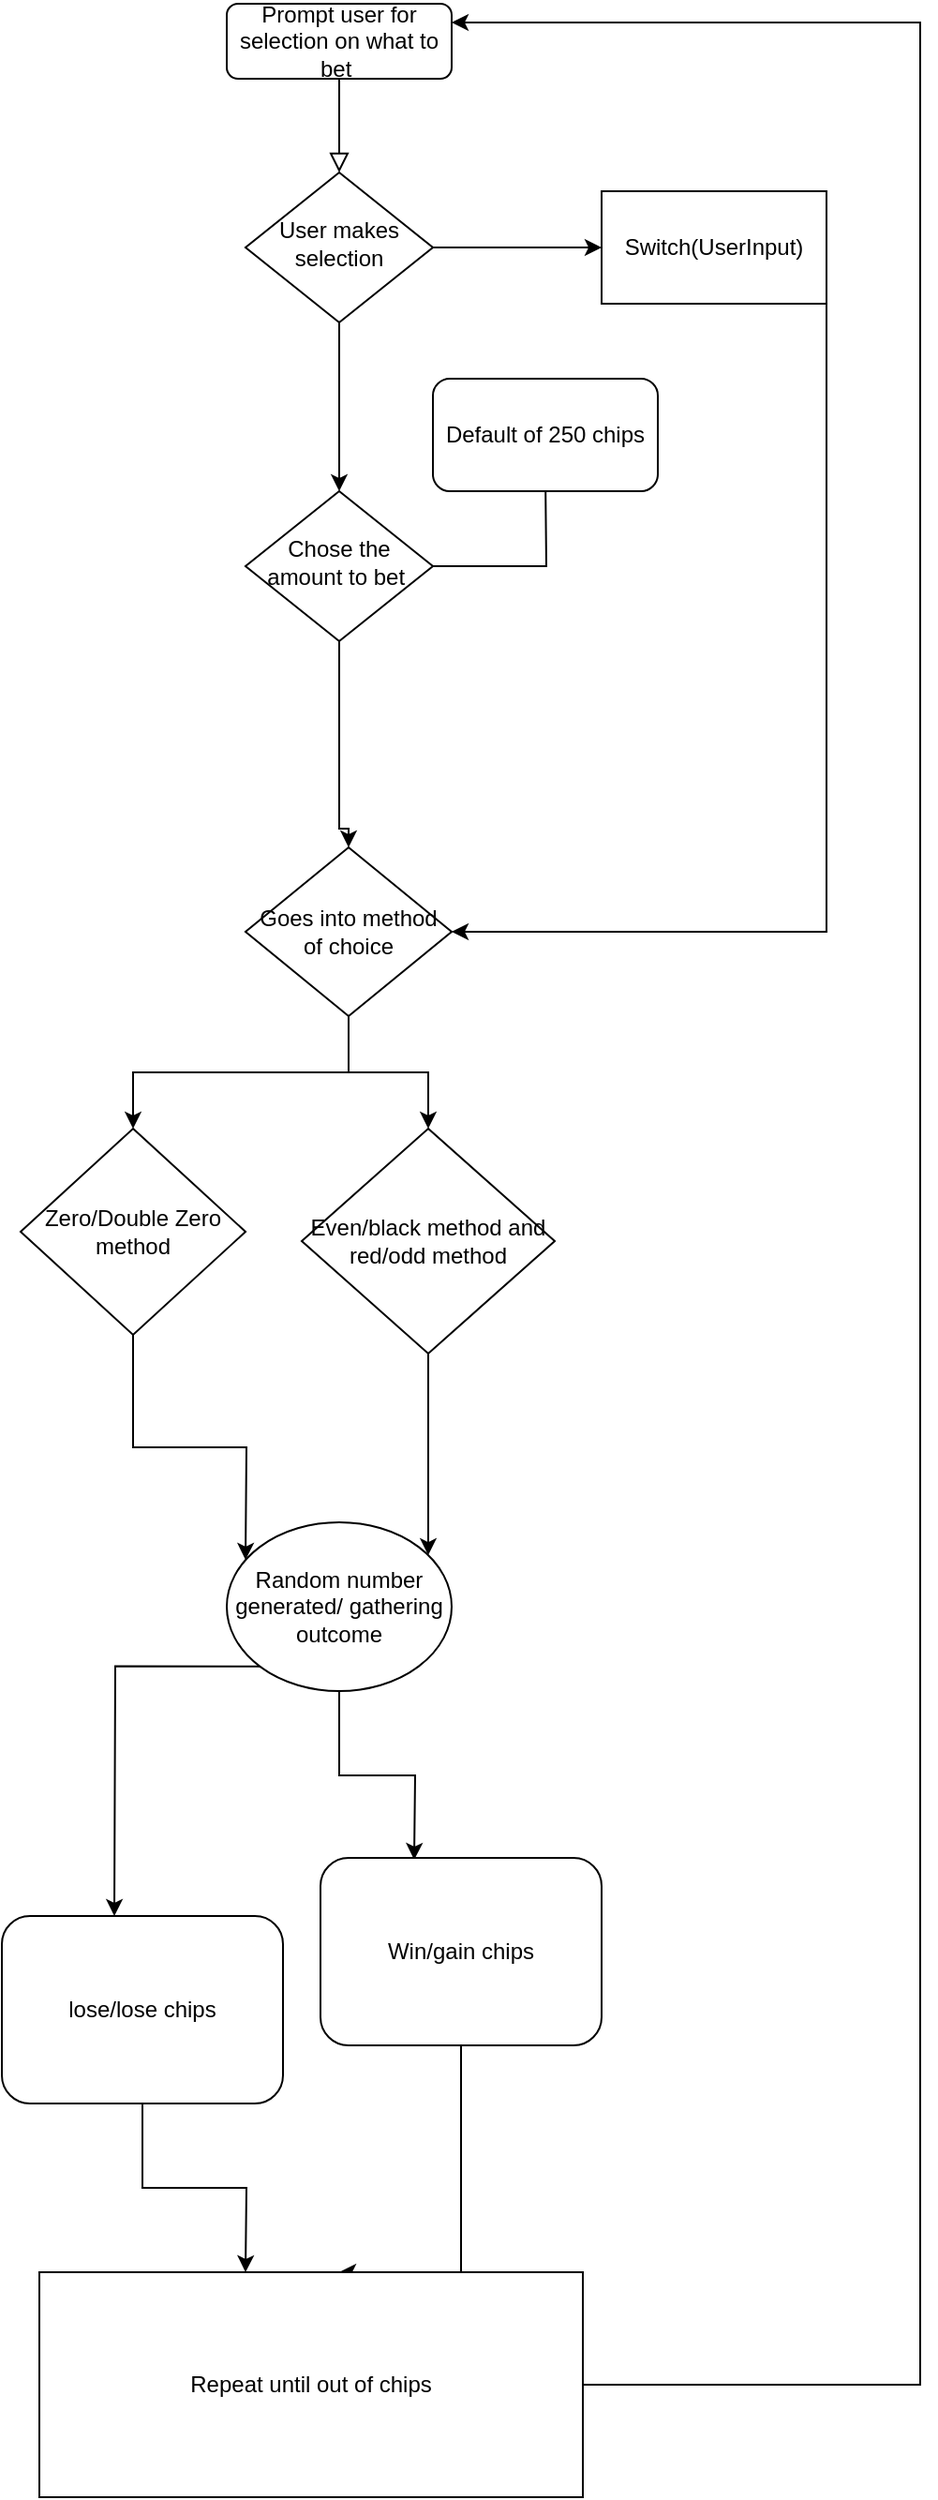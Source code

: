 <mxfile version="14.5.1" type="device"><diagram id="C5RBs43oDa-KdzZeNtuy" name="Page-1"><mxGraphModel dx="1422" dy="822" grid="1" gridSize="10" guides="1" tooltips="1" connect="1" arrows="1" fold="1" page="1" pageScale="1" pageWidth="827" pageHeight="1169" math="0" shadow="0"><root><mxCell id="WIyWlLk6GJQsqaUBKTNV-0"/><mxCell id="WIyWlLk6GJQsqaUBKTNV-1" parent="WIyWlLk6GJQsqaUBKTNV-0"/><mxCell id="WIyWlLk6GJQsqaUBKTNV-2" value="" style="rounded=0;html=1;jettySize=auto;orthogonalLoop=1;fontSize=11;endArrow=block;endFill=0;endSize=8;strokeWidth=1;shadow=0;labelBackgroundColor=none;edgeStyle=orthogonalEdgeStyle;" parent="WIyWlLk6GJQsqaUBKTNV-1" source="WIyWlLk6GJQsqaUBKTNV-3" target="WIyWlLk6GJQsqaUBKTNV-6" edge="1"><mxGeometry relative="1" as="geometry"/></mxCell><mxCell id="WIyWlLk6GJQsqaUBKTNV-3" value="Prompt user for selection on what to bet&amp;nbsp;" style="rounded=1;whiteSpace=wrap;html=1;fontSize=12;glass=0;strokeWidth=1;shadow=0;" parent="WIyWlLk6GJQsqaUBKTNV-1" vertex="1"><mxGeometry x="160" y="80" width="120" height="40" as="geometry"/></mxCell><mxCell id="aVi2ggk4EqZu3tBnYjje-0" value="" style="edgeStyle=orthogonalEdgeStyle;rounded=0;orthogonalLoop=1;jettySize=auto;html=1;" edge="1" parent="WIyWlLk6GJQsqaUBKTNV-1" source="WIyWlLk6GJQsqaUBKTNV-6" target="WIyWlLk6GJQsqaUBKTNV-10"><mxGeometry relative="1" as="geometry"/></mxCell><mxCell id="aVi2ggk4EqZu3tBnYjje-5" style="edgeStyle=orthogonalEdgeStyle;rounded=0;orthogonalLoop=1;jettySize=auto;html=1;exitX=1;exitY=0.5;exitDx=0;exitDy=0;" edge="1" parent="WIyWlLk6GJQsqaUBKTNV-1" source="WIyWlLk6GJQsqaUBKTNV-6"><mxGeometry relative="1" as="geometry"><mxPoint x="360" y="210" as="targetPoint"/></mxGeometry></mxCell><mxCell id="WIyWlLk6GJQsqaUBKTNV-6" value="User makes selection" style="rhombus;whiteSpace=wrap;html=1;shadow=0;fontFamily=Helvetica;fontSize=12;align=center;strokeWidth=1;spacing=6;spacingTop=-4;" parent="WIyWlLk6GJQsqaUBKTNV-1" vertex="1"><mxGeometry x="170" y="170" width="100" height="80" as="geometry"/></mxCell><mxCell id="aVi2ggk4EqZu3tBnYjje-1" style="edgeStyle=orthogonalEdgeStyle;rounded=0;orthogonalLoop=1;jettySize=auto;html=1;exitX=0.5;exitY=1;exitDx=0;exitDy=0;entryX=0.5;entryY=0;entryDx=0;entryDy=0;" edge="1" parent="WIyWlLk6GJQsqaUBKTNV-1" source="WIyWlLk6GJQsqaUBKTNV-10" target="aVi2ggk4EqZu3tBnYjje-7"><mxGeometry relative="1" as="geometry"><mxPoint x="230" y="520" as="targetPoint"/><Array as="points"><mxPoint x="220" y="520"/><mxPoint x="225" y="520"/></Array></mxGeometry></mxCell><mxCell id="aVi2ggk4EqZu3tBnYjje-2" style="edgeStyle=orthogonalEdgeStyle;rounded=0;orthogonalLoop=1;jettySize=auto;html=1;exitX=1;exitY=0.5;exitDx=0;exitDy=0;" edge="1" parent="WIyWlLk6GJQsqaUBKTNV-1" source="WIyWlLk6GJQsqaUBKTNV-10"><mxGeometry relative="1" as="geometry"><mxPoint x="330" y="330" as="targetPoint"/></mxGeometry></mxCell><mxCell id="WIyWlLk6GJQsqaUBKTNV-10" value="Chose the amount to bet&amp;nbsp;" style="rhombus;whiteSpace=wrap;html=1;shadow=0;fontFamily=Helvetica;fontSize=12;align=center;strokeWidth=1;spacing=6;spacingTop=-4;" parent="WIyWlLk6GJQsqaUBKTNV-1" vertex="1"><mxGeometry x="170" y="340" width="100" height="80" as="geometry"/></mxCell><mxCell id="aVi2ggk4EqZu3tBnYjje-4" value="Default of 250 chips" style="rounded=1;whiteSpace=wrap;html=1;" vertex="1" parent="WIyWlLk6GJQsqaUBKTNV-1"><mxGeometry x="270" y="280" width="120" height="60" as="geometry"/></mxCell><mxCell id="aVi2ggk4EqZu3tBnYjje-9" style="edgeStyle=orthogonalEdgeStyle;rounded=0;orthogonalLoop=1;jettySize=auto;html=1;exitX=1;exitY=1;exitDx=0;exitDy=0;entryX=1;entryY=0.5;entryDx=0;entryDy=0;" edge="1" parent="WIyWlLk6GJQsqaUBKTNV-1" source="aVi2ggk4EqZu3tBnYjje-6" target="aVi2ggk4EqZu3tBnYjje-7"><mxGeometry relative="1" as="geometry"/></mxCell><mxCell id="aVi2ggk4EqZu3tBnYjje-6" value="Switch(UserInput)" style="rounded=0;whiteSpace=wrap;html=1;" vertex="1" parent="WIyWlLk6GJQsqaUBKTNV-1"><mxGeometry x="360" y="180" width="120" height="60" as="geometry"/></mxCell><mxCell id="aVi2ggk4EqZu3tBnYjje-11" style="edgeStyle=orthogonalEdgeStyle;rounded=0;orthogonalLoop=1;jettySize=auto;html=1;" edge="1" parent="WIyWlLk6GJQsqaUBKTNV-1" source="aVi2ggk4EqZu3tBnYjje-7" target="aVi2ggk4EqZu3tBnYjje-14"><mxGeometry relative="1" as="geometry"><mxPoint x="100" y="720" as="targetPoint"/></mxGeometry></mxCell><mxCell id="aVi2ggk4EqZu3tBnYjje-12" style="edgeStyle=orthogonalEdgeStyle;rounded=0;orthogonalLoop=1;jettySize=auto;html=1;exitX=0.5;exitY=1;exitDx=0;exitDy=0;" edge="1" parent="WIyWlLk6GJQsqaUBKTNV-1" source="aVi2ggk4EqZu3tBnYjje-7" target="aVi2ggk4EqZu3tBnYjje-13"><mxGeometry relative="1" as="geometry"><mxPoint x="225" y="720" as="targetPoint"/></mxGeometry></mxCell><mxCell id="aVi2ggk4EqZu3tBnYjje-7" value="Goes into method of choice" style="rhombus;whiteSpace=wrap;html=1;" vertex="1" parent="WIyWlLk6GJQsqaUBKTNV-1"><mxGeometry x="170" y="530" width="110" height="90" as="geometry"/></mxCell><mxCell id="aVi2ggk4EqZu3tBnYjje-16" style="edgeStyle=orthogonalEdgeStyle;rounded=0;orthogonalLoop=1;jettySize=auto;html=1;" edge="1" parent="WIyWlLk6GJQsqaUBKTNV-1" source="aVi2ggk4EqZu3tBnYjje-13" target="aVi2ggk4EqZu3tBnYjje-17"><mxGeometry relative="1" as="geometry"><mxPoint x="230" y="940" as="targetPoint"/><Array as="points"><mxPoint x="210" y="910"/></Array></mxGeometry></mxCell><mxCell id="aVi2ggk4EqZu3tBnYjje-13" value="Even/black method and red/odd method" style="rhombus;whiteSpace=wrap;html=1;" vertex="1" parent="WIyWlLk6GJQsqaUBKTNV-1"><mxGeometry x="200" y="680" width="135" height="120" as="geometry"/></mxCell><mxCell id="aVi2ggk4EqZu3tBnYjje-15" style="edgeStyle=orthogonalEdgeStyle;rounded=0;orthogonalLoop=1;jettySize=auto;html=1;" edge="1" parent="WIyWlLk6GJQsqaUBKTNV-1" source="aVi2ggk4EqZu3tBnYjje-14"><mxGeometry relative="1" as="geometry"><mxPoint x="170" y="910" as="targetPoint"/></mxGeometry></mxCell><mxCell id="aVi2ggk4EqZu3tBnYjje-14" value="Zero/Double Zero method" style="rhombus;whiteSpace=wrap;html=1;" vertex="1" parent="WIyWlLk6GJQsqaUBKTNV-1"><mxGeometry x="50" y="680" width="120" height="110" as="geometry"/></mxCell><mxCell id="aVi2ggk4EqZu3tBnYjje-18" style="edgeStyle=orthogonalEdgeStyle;rounded=0;orthogonalLoop=1;jettySize=auto;html=1;" edge="1" parent="WIyWlLk6GJQsqaUBKTNV-1" source="aVi2ggk4EqZu3tBnYjje-17"><mxGeometry relative="1" as="geometry"><mxPoint x="260" y="1070" as="targetPoint"/></mxGeometry></mxCell><mxCell id="aVi2ggk4EqZu3tBnYjje-20" style="edgeStyle=orthogonalEdgeStyle;rounded=0;orthogonalLoop=1;jettySize=auto;html=1;exitX=0;exitY=1;exitDx=0;exitDy=0;" edge="1" parent="WIyWlLk6GJQsqaUBKTNV-1" source="aVi2ggk4EqZu3tBnYjje-17"><mxGeometry relative="1" as="geometry"><mxPoint x="100" y="1100" as="targetPoint"/></mxGeometry></mxCell><mxCell id="aVi2ggk4EqZu3tBnYjje-17" value="Random number generated/ gathering outcome" style="ellipse;whiteSpace=wrap;html=1;" vertex="1" parent="WIyWlLk6GJQsqaUBKTNV-1"><mxGeometry x="160" y="890" width="120" height="90" as="geometry"/></mxCell><mxCell id="aVi2ggk4EqZu3tBnYjje-26" style="edgeStyle=orthogonalEdgeStyle;rounded=0;orthogonalLoop=1;jettySize=auto;html=1;exitX=0.5;exitY=1;exitDx=0;exitDy=0;" edge="1" parent="WIyWlLk6GJQsqaUBKTNV-1" source="aVi2ggk4EqZu3tBnYjje-19"><mxGeometry relative="1" as="geometry"><mxPoint x="220" y="1290" as="targetPoint"/><Array as="points"><mxPoint x="285" y="1230"/><mxPoint x="285" y="1230"/></Array></mxGeometry></mxCell><mxCell id="aVi2ggk4EqZu3tBnYjje-19" value="Win/gain chips" style="rounded=1;whiteSpace=wrap;html=1;" vertex="1" parent="WIyWlLk6GJQsqaUBKTNV-1"><mxGeometry x="210" y="1069" width="150" height="100" as="geometry"/></mxCell><mxCell id="aVi2ggk4EqZu3tBnYjje-25" style="edgeStyle=orthogonalEdgeStyle;rounded=0;orthogonalLoop=1;jettySize=auto;html=1;exitX=0.5;exitY=1;exitDx=0;exitDy=0;" edge="1" parent="WIyWlLk6GJQsqaUBKTNV-1" source="aVi2ggk4EqZu3tBnYjje-21"><mxGeometry relative="1" as="geometry"><mxPoint x="170" y="1290" as="targetPoint"/></mxGeometry></mxCell><mxCell id="aVi2ggk4EqZu3tBnYjje-21" value="lose/lose chips" style="rounded=1;whiteSpace=wrap;html=1;" vertex="1" parent="WIyWlLk6GJQsqaUBKTNV-1"><mxGeometry x="40" y="1100" width="150" height="100" as="geometry"/></mxCell><mxCell id="aVi2ggk4EqZu3tBnYjje-28" style="edgeStyle=orthogonalEdgeStyle;rounded=0;orthogonalLoop=1;jettySize=auto;html=1;exitX=1;exitY=0.5;exitDx=0;exitDy=0;entryX=1;entryY=0.25;entryDx=0;entryDy=0;" edge="1" parent="WIyWlLk6GJQsqaUBKTNV-1" source="aVi2ggk4EqZu3tBnYjje-27" target="WIyWlLk6GJQsqaUBKTNV-3"><mxGeometry relative="1" as="geometry"><mxPoint x="550" y="90" as="targetPoint"/><Array as="points"><mxPoint x="530" y="1350"/><mxPoint x="530" y="90"/></Array></mxGeometry></mxCell><mxCell id="aVi2ggk4EqZu3tBnYjje-27" value="Repeat until out of chips" style="rounded=0;whiteSpace=wrap;html=1;" vertex="1" parent="WIyWlLk6GJQsqaUBKTNV-1"><mxGeometry x="60" y="1290" width="290" height="120" as="geometry"/></mxCell></root></mxGraphModel></diagram></mxfile>